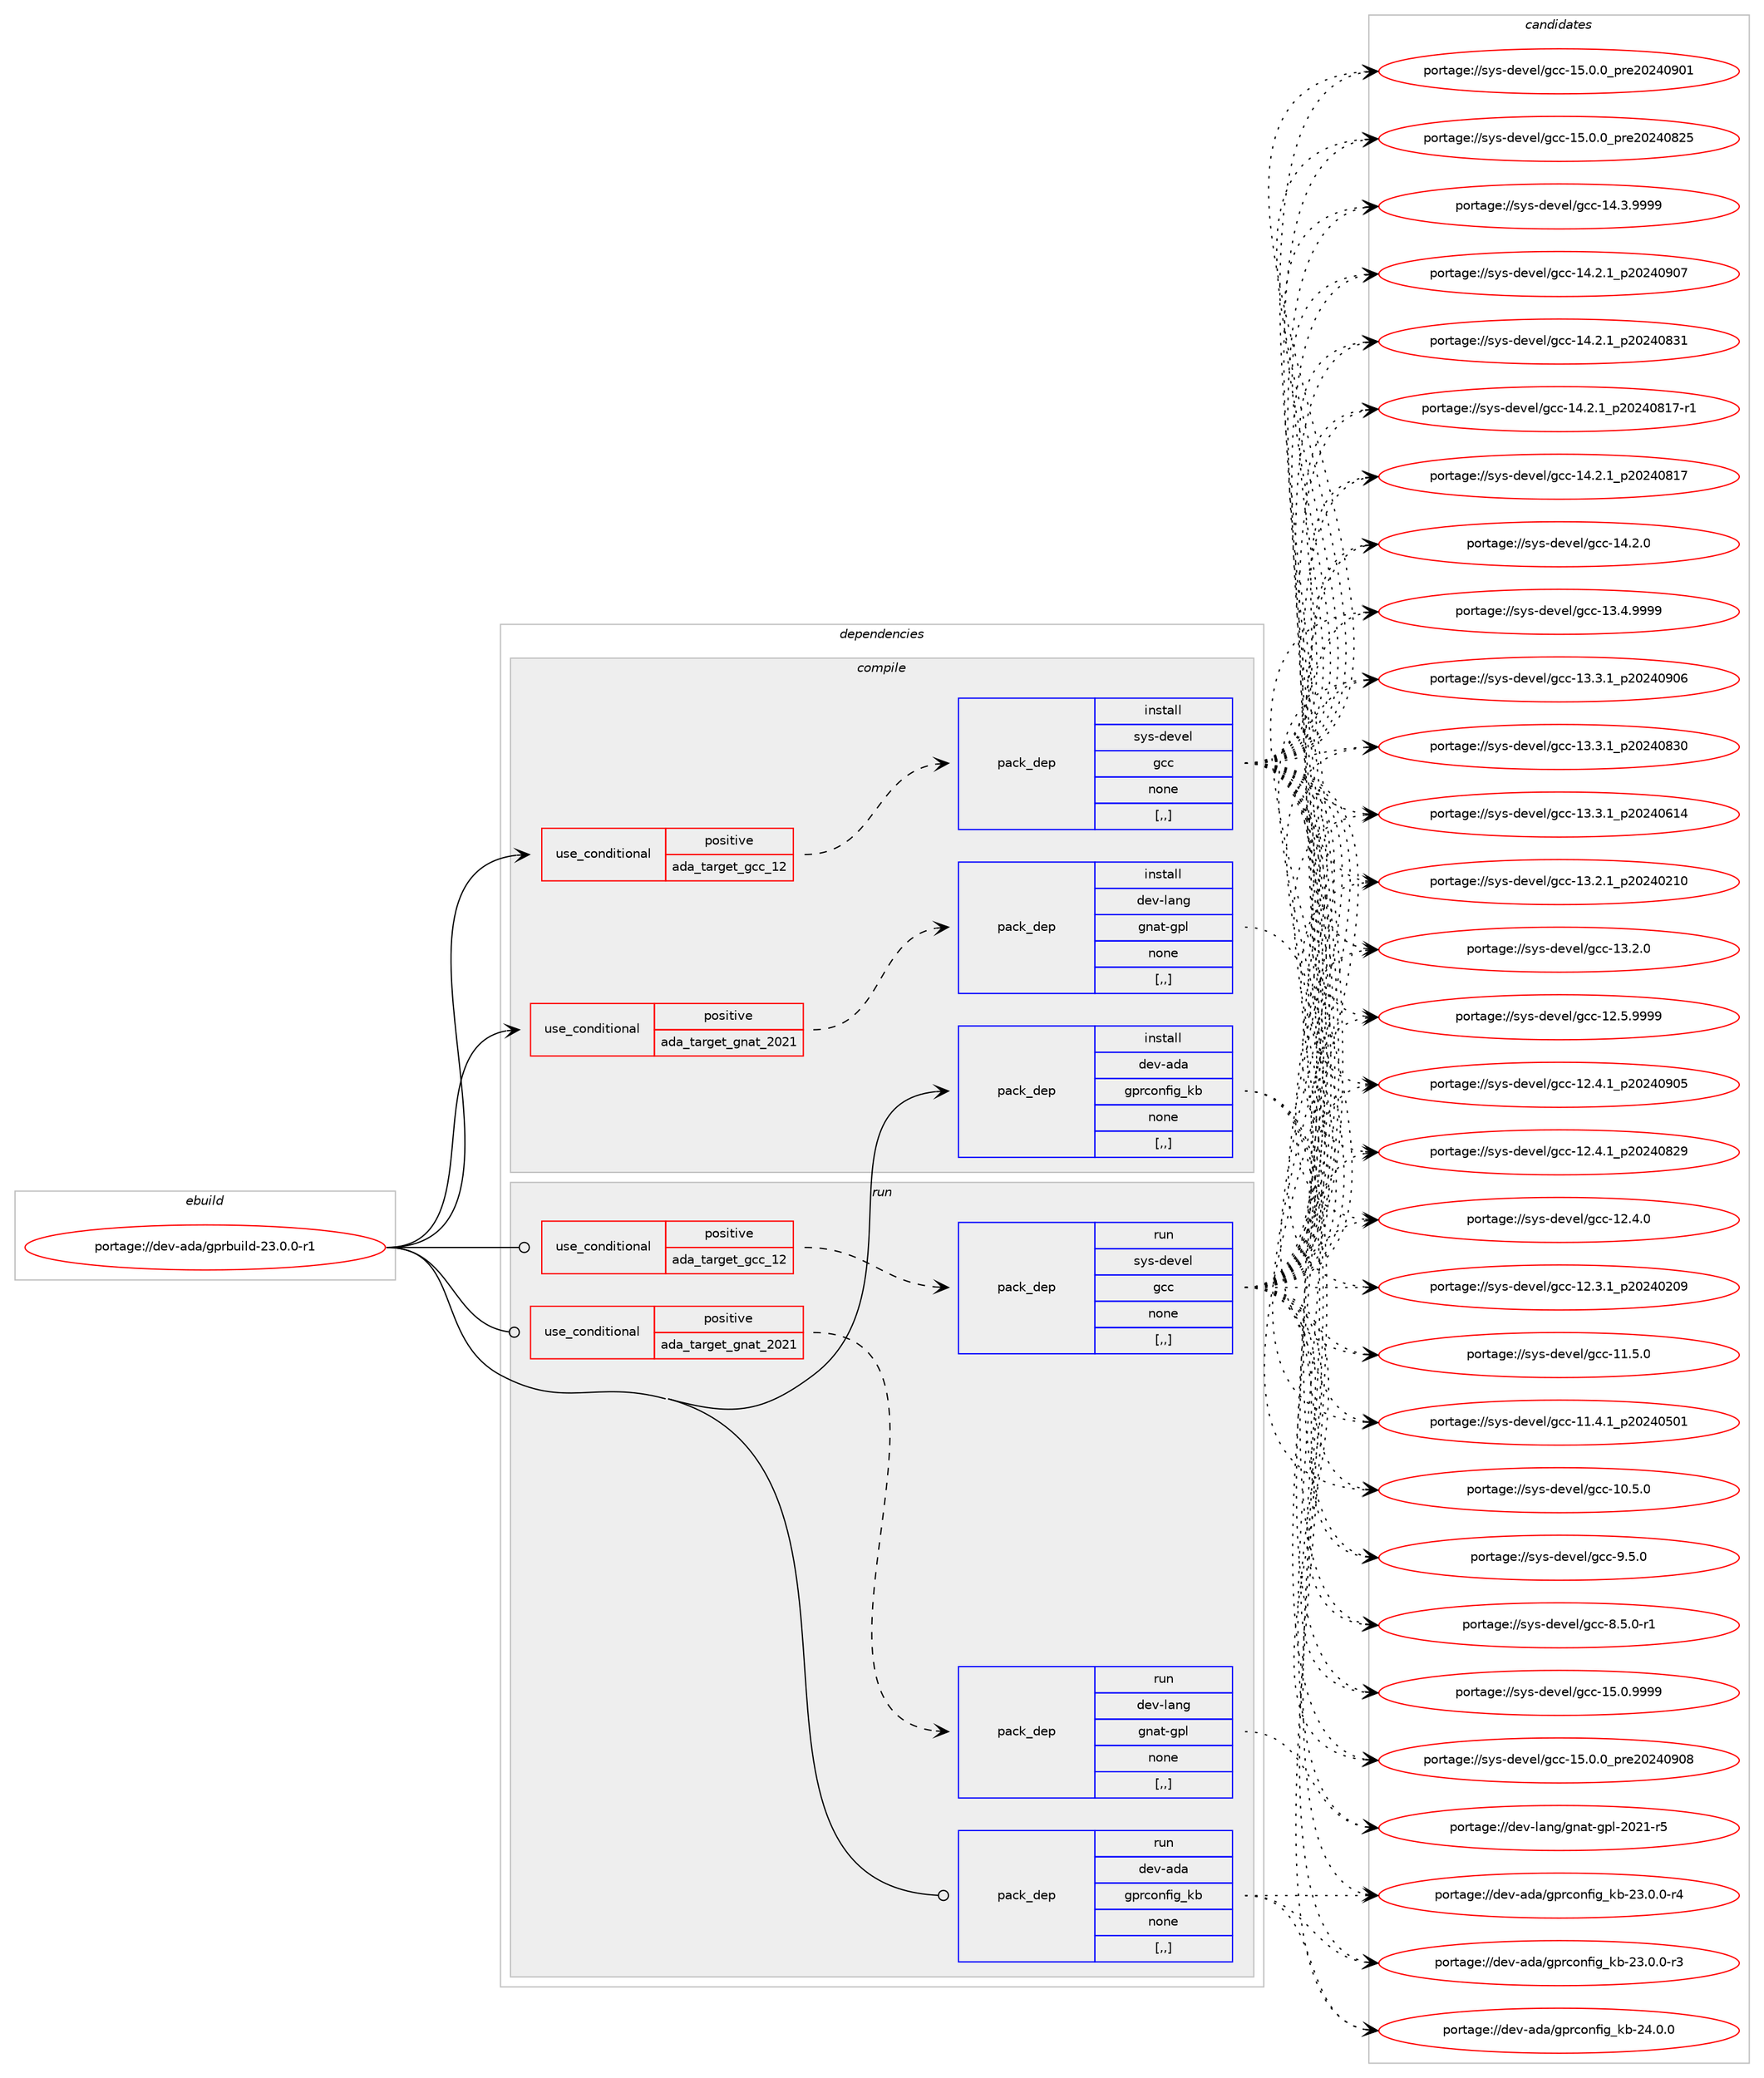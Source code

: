 digraph prolog {

# *************
# Graph options
# *************

newrank=true;
concentrate=true;
compound=true;
graph [rankdir=LR,fontname=Helvetica,fontsize=10,ranksep=1.5];#, ranksep=2.5, nodesep=0.2];
edge  [arrowhead=vee];
node  [fontname=Helvetica,fontsize=10];

# **********
# The ebuild
# **********

subgraph cluster_leftcol {
color=gray;
label=<<i>ebuild</i>>;
id [label="portage://dev-ada/gprbuild-23.0.0-r1", color=red, width=4, href="../dev-ada/gprbuild-23.0.0-r1.svg"];
}

# ****************
# The dependencies
# ****************

subgraph cluster_midcol {
color=gray;
label=<<i>dependencies</i>>;
subgraph cluster_compile {
fillcolor="#eeeeee";
style=filled;
label=<<i>compile</i>>;
subgraph cond146410 {
dependency557347 [label=<<TABLE BORDER="0" CELLBORDER="1" CELLSPACING="0" CELLPADDING="4"><TR><TD ROWSPAN="3" CELLPADDING="10">use_conditional</TD></TR><TR><TD>positive</TD></TR><TR><TD>ada_target_gcc_12</TD></TR></TABLE>>, shape=none, color=red];
subgraph pack406415 {
dependency557348 [label=<<TABLE BORDER="0" CELLBORDER="1" CELLSPACING="0" CELLPADDING="4" WIDTH="220"><TR><TD ROWSPAN="6" CELLPADDING="30">pack_dep</TD></TR><TR><TD WIDTH="110">install</TD></TR><TR><TD>sys-devel</TD></TR><TR><TD>gcc</TD></TR><TR><TD>none</TD></TR><TR><TD>[,,]</TD></TR></TABLE>>, shape=none, color=blue];
}
dependency557347:e -> dependency557348:w [weight=20,style="dashed",arrowhead="vee"];
}
id:e -> dependency557347:w [weight=20,style="solid",arrowhead="vee"];
subgraph cond146411 {
dependency557349 [label=<<TABLE BORDER="0" CELLBORDER="1" CELLSPACING="0" CELLPADDING="4"><TR><TD ROWSPAN="3" CELLPADDING="10">use_conditional</TD></TR><TR><TD>positive</TD></TR><TR><TD>ada_target_gnat_2021</TD></TR></TABLE>>, shape=none, color=red];
subgraph pack406416 {
dependency557350 [label=<<TABLE BORDER="0" CELLBORDER="1" CELLSPACING="0" CELLPADDING="4" WIDTH="220"><TR><TD ROWSPAN="6" CELLPADDING="30">pack_dep</TD></TR><TR><TD WIDTH="110">install</TD></TR><TR><TD>dev-lang</TD></TR><TR><TD>gnat-gpl</TD></TR><TR><TD>none</TD></TR><TR><TD>[,,]</TD></TR></TABLE>>, shape=none, color=blue];
}
dependency557349:e -> dependency557350:w [weight=20,style="dashed",arrowhead="vee"];
}
id:e -> dependency557349:w [weight=20,style="solid",arrowhead="vee"];
subgraph pack406417 {
dependency557351 [label=<<TABLE BORDER="0" CELLBORDER="1" CELLSPACING="0" CELLPADDING="4" WIDTH="220"><TR><TD ROWSPAN="6" CELLPADDING="30">pack_dep</TD></TR><TR><TD WIDTH="110">install</TD></TR><TR><TD>dev-ada</TD></TR><TR><TD>gprconfig_kb</TD></TR><TR><TD>none</TD></TR><TR><TD>[,,]</TD></TR></TABLE>>, shape=none, color=blue];
}
id:e -> dependency557351:w [weight=20,style="solid",arrowhead="vee"];
}
subgraph cluster_compileandrun {
fillcolor="#eeeeee";
style=filled;
label=<<i>compile and run</i>>;
}
subgraph cluster_run {
fillcolor="#eeeeee";
style=filled;
label=<<i>run</i>>;
subgraph cond146412 {
dependency557352 [label=<<TABLE BORDER="0" CELLBORDER="1" CELLSPACING="0" CELLPADDING="4"><TR><TD ROWSPAN="3" CELLPADDING="10">use_conditional</TD></TR><TR><TD>positive</TD></TR><TR><TD>ada_target_gcc_12</TD></TR></TABLE>>, shape=none, color=red];
subgraph pack406418 {
dependency557353 [label=<<TABLE BORDER="0" CELLBORDER="1" CELLSPACING="0" CELLPADDING="4" WIDTH="220"><TR><TD ROWSPAN="6" CELLPADDING="30">pack_dep</TD></TR><TR><TD WIDTH="110">run</TD></TR><TR><TD>sys-devel</TD></TR><TR><TD>gcc</TD></TR><TR><TD>none</TD></TR><TR><TD>[,,]</TD></TR></TABLE>>, shape=none, color=blue];
}
dependency557352:e -> dependency557353:w [weight=20,style="dashed",arrowhead="vee"];
}
id:e -> dependency557352:w [weight=20,style="solid",arrowhead="odot"];
subgraph cond146413 {
dependency557354 [label=<<TABLE BORDER="0" CELLBORDER="1" CELLSPACING="0" CELLPADDING="4"><TR><TD ROWSPAN="3" CELLPADDING="10">use_conditional</TD></TR><TR><TD>positive</TD></TR><TR><TD>ada_target_gnat_2021</TD></TR></TABLE>>, shape=none, color=red];
subgraph pack406419 {
dependency557355 [label=<<TABLE BORDER="0" CELLBORDER="1" CELLSPACING="0" CELLPADDING="4" WIDTH="220"><TR><TD ROWSPAN="6" CELLPADDING="30">pack_dep</TD></TR><TR><TD WIDTH="110">run</TD></TR><TR><TD>dev-lang</TD></TR><TR><TD>gnat-gpl</TD></TR><TR><TD>none</TD></TR><TR><TD>[,,]</TD></TR></TABLE>>, shape=none, color=blue];
}
dependency557354:e -> dependency557355:w [weight=20,style="dashed",arrowhead="vee"];
}
id:e -> dependency557354:w [weight=20,style="solid",arrowhead="odot"];
subgraph pack406420 {
dependency557356 [label=<<TABLE BORDER="0" CELLBORDER="1" CELLSPACING="0" CELLPADDING="4" WIDTH="220"><TR><TD ROWSPAN="6" CELLPADDING="30">pack_dep</TD></TR><TR><TD WIDTH="110">run</TD></TR><TR><TD>dev-ada</TD></TR><TR><TD>gprconfig_kb</TD></TR><TR><TD>none</TD></TR><TR><TD>[,,]</TD></TR></TABLE>>, shape=none, color=blue];
}
id:e -> dependency557356:w [weight=20,style="solid",arrowhead="odot"];
}
}

# **************
# The candidates
# **************

subgraph cluster_choices {
rank=same;
color=gray;
label=<<i>candidates</i>>;

subgraph choice406415 {
color=black;
nodesep=1;
choice1151211154510010111810110847103999945495346484657575757 [label="portage://sys-devel/gcc-15.0.9999", color=red, width=4,href="../sys-devel/gcc-15.0.9999.svg"];
choice1151211154510010111810110847103999945495346484648951121141015048505248574856 [label="portage://sys-devel/gcc-15.0.0_pre20240908", color=red, width=4,href="../sys-devel/gcc-15.0.0_pre20240908.svg"];
choice1151211154510010111810110847103999945495346484648951121141015048505248574849 [label="portage://sys-devel/gcc-15.0.0_pre20240901", color=red, width=4,href="../sys-devel/gcc-15.0.0_pre20240901.svg"];
choice1151211154510010111810110847103999945495346484648951121141015048505248565053 [label="portage://sys-devel/gcc-15.0.0_pre20240825", color=red, width=4,href="../sys-devel/gcc-15.0.0_pre20240825.svg"];
choice1151211154510010111810110847103999945495246514657575757 [label="portage://sys-devel/gcc-14.3.9999", color=red, width=4,href="../sys-devel/gcc-14.3.9999.svg"];
choice1151211154510010111810110847103999945495246504649951125048505248574855 [label="portage://sys-devel/gcc-14.2.1_p20240907", color=red, width=4,href="../sys-devel/gcc-14.2.1_p20240907.svg"];
choice1151211154510010111810110847103999945495246504649951125048505248565149 [label="portage://sys-devel/gcc-14.2.1_p20240831", color=red, width=4,href="../sys-devel/gcc-14.2.1_p20240831.svg"];
choice11512111545100101118101108471039999454952465046499511250485052485649554511449 [label="portage://sys-devel/gcc-14.2.1_p20240817-r1", color=red, width=4,href="../sys-devel/gcc-14.2.1_p20240817-r1.svg"];
choice1151211154510010111810110847103999945495246504649951125048505248564955 [label="portage://sys-devel/gcc-14.2.1_p20240817", color=red, width=4,href="../sys-devel/gcc-14.2.1_p20240817.svg"];
choice1151211154510010111810110847103999945495246504648 [label="portage://sys-devel/gcc-14.2.0", color=red, width=4,href="../sys-devel/gcc-14.2.0.svg"];
choice1151211154510010111810110847103999945495146524657575757 [label="portage://sys-devel/gcc-13.4.9999", color=red, width=4,href="../sys-devel/gcc-13.4.9999.svg"];
choice1151211154510010111810110847103999945495146514649951125048505248574854 [label="portage://sys-devel/gcc-13.3.1_p20240906", color=red, width=4,href="../sys-devel/gcc-13.3.1_p20240906.svg"];
choice1151211154510010111810110847103999945495146514649951125048505248565148 [label="portage://sys-devel/gcc-13.3.1_p20240830", color=red, width=4,href="../sys-devel/gcc-13.3.1_p20240830.svg"];
choice1151211154510010111810110847103999945495146514649951125048505248544952 [label="portage://sys-devel/gcc-13.3.1_p20240614", color=red, width=4,href="../sys-devel/gcc-13.3.1_p20240614.svg"];
choice1151211154510010111810110847103999945495146504649951125048505248504948 [label="portage://sys-devel/gcc-13.2.1_p20240210", color=red, width=4,href="../sys-devel/gcc-13.2.1_p20240210.svg"];
choice1151211154510010111810110847103999945495146504648 [label="portage://sys-devel/gcc-13.2.0", color=red, width=4,href="../sys-devel/gcc-13.2.0.svg"];
choice1151211154510010111810110847103999945495046534657575757 [label="portage://sys-devel/gcc-12.5.9999", color=red, width=4,href="../sys-devel/gcc-12.5.9999.svg"];
choice1151211154510010111810110847103999945495046524649951125048505248574853 [label="portage://sys-devel/gcc-12.4.1_p20240905", color=red, width=4,href="../sys-devel/gcc-12.4.1_p20240905.svg"];
choice1151211154510010111810110847103999945495046524649951125048505248565057 [label="portage://sys-devel/gcc-12.4.1_p20240829", color=red, width=4,href="../sys-devel/gcc-12.4.1_p20240829.svg"];
choice1151211154510010111810110847103999945495046524648 [label="portage://sys-devel/gcc-12.4.0", color=red, width=4,href="../sys-devel/gcc-12.4.0.svg"];
choice1151211154510010111810110847103999945495046514649951125048505248504857 [label="portage://sys-devel/gcc-12.3.1_p20240209", color=red, width=4,href="../sys-devel/gcc-12.3.1_p20240209.svg"];
choice1151211154510010111810110847103999945494946534648 [label="portage://sys-devel/gcc-11.5.0", color=red, width=4,href="../sys-devel/gcc-11.5.0.svg"];
choice1151211154510010111810110847103999945494946524649951125048505248534849 [label="portage://sys-devel/gcc-11.4.1_p20240501", color=red, width=4,href="../sys-devel/gcc-11.4.1_p20240501.svg"];
choice1151211154510010111810110847103999945494846534648 [label="portage://sys-devel/gcc-10.5.0", color=red, width=4,href="../sys-devel/gcc-10.5.0.svg"];
choice11512111545100101118101108471039999455746534648 [label="portage://sys-devel/gcc-9.5.0", color=red, width=4,href="../sys-devel/gcc-9.5.0.svg"];
choice115121115451001011181011084710399994556465346484511449 [label="portage://sys-devel/gcc-8.5.0-r1", color=red, width=4,href="../sys-devel/gcc-8.5.0-r1.svg"];
dependency557348:e -> choice1151211154510010111810110847103999945495346484657575757:w [style=dotted,weight="100"];
dependency557348:e -> choice1151211154510010111810110847103999945495346484648951121141015048505248574856:w [style=dotted,weight="100"];
dependency557348:e -> choice1151211154510010111810110847103999945495346484648951121141015048505248574849:w [style=dotted,weight="100"];
dependency557348:e -> choice1151211154510010111810110847103999945495346484648951121141015048505248565053:w [style=dotted,weight="100"];
dependency557348:e -> choice1151211154510010111810110847103999945495246514657575757:w [style=dotted,weight="100"];
dependency557348:e -> choice1151211154510010111810110847103999945495246504649951125048505248574855:w [style=dotted,weight="100"];
dependency557348:e -> choice1151211154510010111810110847103999945495246504649951125048505248565149:w [style=dotted,weight="100"];
dependency557348:e -> choice11512111545100101118101108471039999454952465046499511250485052485649554511449:w [style=dotted,weight="100"];
dependency557348:e -> choice1151211154510010111810110847103999945495246504649951125048505248564955:w [style=dotted,weight="100"];
dependency557348:e -> choice1151211154510010111810110847103999945495246504648:w [style=dotted,weight="100"];
dependency557348:e -> choice1151211154510010111810110847103999945495146524657575757:w [style=dotted,weight="100"];
dependency557348:e -> choice1151211154510010111810110847103999945495146514649951125048505248574854:w [style=dotted,weight="100"];
dependency557348:e -> choice1151211154510010111810110847103999945495146514649951125048505248565148:w [style=dotted,weight="100"];
dependency557348:e -> choice1151211154510010111810110847103999945495146514649951125048505248544952:w [style=dotted,weight="100"];
dependency557348:e -> choice1151211154510010111810110847103999945495146504649951125048505248504948:w [style=dotted,weight="100"];
dependency557348:e -> choice1151211154510010111810110847103999945495146504648:w [style=dotted,weight="100"];
dependency557348:e -> choice1151211154510010111810110847103999945495046534657575757:w [style=dotted,weight="100"];
dependency557348:e -> choice1151211154510010111810110847103999945495046524649951125048505248574853:w [style=dotted,weight="100"];
dependency557348:e -> choice1151211154510010111810110847103999945495046524649951125048505248565057:w [style=dotted,weight="100"];
dependency557348:e -> choice1151211154510010111810110847103999945495046524648:w [style=dotted,weight="100"];
dependency557348:e -> choice1151211154510010111810110847103999945495046514649951125048505248504857:w [style=dotted,weight="100"];
dependency557348:e -> choice1151211154510010111810110847103999945494946534648:w [style=dotted,weight="100"];
dependency557348:e -> choice1151211154510010111810110847103999945494946524649951125048505248534849:w [style=dotted,weight="100"];
dependency557348:e -> choice1151211154510010111810110847103999945494846534648:w [style=dotted,weight="100"];
dependency557348:e -> choice11512111545100101118101108471039999455746534648:w [style=dotted,weight="100"];
dependency557348:e -> choice115121115451001011181011084710399994556465346484511449:w [style=dotted,weight="100"];
}
subgraph choice406416 {
color=black;
nodesep=1;
choice100101118451089711010347103110971164510311210845504850494511453 [label="portage://dev-lang/gnat-gpl-2021-r5", color=red, width=4,href="../dev-lang/gnat-gpl-2021-r5.svg"];
dependency557350:e -> choice100101118451089711010347103110971164510311210845504850494511453:w [style=dotted,weight="100"];
}
subgraph choice406417 {
color=black;
nodesep=1;
choice1001011184597100974710311211499111110102105103951079845505246484648 [label="portage://dev-ada/gprconfig_kb-24.0.0", color=red, width=4,href="../dev-ada/gprconfig_kb-24.0.0.svg"];
choice10010111845971009747103112114991111101021051039510798455051464846484511452 [label="portage://dev-ada/gprconfig_kb-23.0.0-r4", color=red, width=4,href="../dev-ada/gprconfig_kb-23.0.0-r4.svg"];
choice10010111845971009747103112114991111101021051039510798455051464846484511451 [label="portage://dev-ada/gprconfig_kb-23.0.0-r3", color=red, width=4,href="../dev-ada/gprconfig_kb-23.0.0-r3.svg"];
dependency557351:e -> choice1001011184597100974710311211499111110102105103951079845505246484648:w [style=dotted,weight="100"];
dependency557351:e -> choice10010111845971009747103112114991111101021051039510798455051464846484511452:w [style=dotted,weight="100"];
dependency557351:e -> choice10010111845971009747103112114991111101021051039510798455051464846484511451:w [style=dotted,weight="100"];
}
subgraph choice406418 {
color=black;
nodesep=1;
choice1151211154510010111810110847103999945495346484657575757 [label="portage://sys-devel/gcc-15.0.9999", color=red, width=4,href="../sys-devel/gcc-15.0.9999.svg"];
choice1151211154510010111810110847103999945495346484648951121141015048505248574856 [label="portage://sys-devel/gcc-15.0.0_pre20240908", color=red, width=4,href="../sys-devel/gcc-15.0.0_pre20240908.svg"];
choice1151211154510010111810110847103999945495346484648951121141015048505248574849 [label="portage://sys-devel/gcc-15.0.0_pre20240901", color=red, width=4,href="../sys-devel/gcc-15.0.0_pre20240901.svg"];
choice1151211154510010111810110847103999945495346484648951121141015048505248565053 [label="portage://sys-devel/gcc-15.0.0_pre20240825", color=red, width=4,href="../sys-devel/gcc-15.0.0_pre20240825.svg"];
choice1151211154510010111810110847103999945495246514657575757 [label="portage://sys-devel/gcc-14.3.9999", color=red, width=4,href="../sys-devel/gcc-14.3.9999.svg"];
choice1151211154510010111810110847103999945495246504649951125048505248574855 [label="portage://sys-devel/gcc-14.2.1_p20240907", color=red, width=4,href="../sys-devel/gcc-14.2.1_p20240907.svg"];
choice1151211154510010111810110847103999945495246504649951125048505248565149 [label="portage://sys-devel/gcc-14.2.1_p20240831", color=red, width=4,href="../sys-devel/gcc-14.2.1_p20240831.svg"];
choice11512111545100101118101108471039999454952465046499511250485052485649554511449 [label="portage://sys-devel/gcc-14.2.1_p20240817-r1", color=red, width=4,href="../sys-devel/gcc-14.2.1_p20240817-r1.svg"];
choice1151211154510010111810110847103999945495246504649951125048505248564955 [label="portage://sys-devel/gcc-14.2.1_p20240817", color=red, width=4,href="../sys-devel/gcc-14.2.1_p20240817.svg"];
choice1151211154510010111810110847103999945495246504648 [label="portage://sys-devel/gcc-14.2.0", color=red, width=4,href="../sys-devel/gcc-14.2.0.svg"];
choice1151211154510010111810110847103999945495146524657575757 [label="portage://sys-devel/gcc-13.4.9999", color=red, width=4,href="../sys-devel/gcc-13.4.9999.svg"];
choice1151211154510010111810110847103999945495146514649951125048505248574854 [label="portage://sys-devel/gcc-13.3.1_p20240906", color=red, width=4,href="../sys-devel/gcc-13.3.1_p20240906.svg"];
choice1151211154510010111810110847103999945495146514649951125048505248565148 [label="portage://sys-devel/gcc-13.3.1_p20240830", color=red, width=4,href="../sys-devel/gcc-13.3.1_p20240830.svg"];
choice1151211154510010111810110847103999945495146514649951125048505248544952 [label="portage://sys-devel/gcc-13.3.1_p20240614", color=red, width=4,href="../sys-devel/gcc-13.3.1_p20240614.svg"];
choice1151211154510010111810110847103999945495146504649951125048505248504948 [label="portage://sys-devel/gcc-13.2.1_p20240210", color=red, width=4,href="../sys-devel/gcc-13.2.1_p20240210.svg"];
choice1151211154510010111810110847103999945495146504648 [label="portage://sys-devel/gcc-13.2.0", color=red, width=4,href="../sys-devel/gcc-13.2.0.svg"];
choice1151211154510010111810110847103999945495046534657575757 [label="portage://sys-devel/gcc-12.5.9999", color=red, width=4,href="../sys-devel/gcc-12.5.9999.svg"];
choice1151211154510010111810110847103999945495046524649951125048505248574853 [label="portage://sys-devel/gcc-12.4.1_p20240905", color=red, width=4,href="../sys-devel/gcc-12.4.1_p20240905.svg"];
choice1151211154510010111810110847103999945495046524649951125048505248565057 [label="portage://sys-devel/gcc-12.4.1_p20240829", color=red, width=4,href="../sys-devel/gcc-12.4.1_p20240829.svg"];
choice1151211154510010111810110847103999945495046524648 [label="portage://sys-devel/gcc-12.4.0", color=red, width=4,href="../sys-devel/gcc-12.4.0.svg"];
choice1151211154510010111810110847103999945495046514649951125048505248504857 [label="portage://sys-devel/gcc-12.3.1_p20240209", color=red, width=4,href="../sys-devel/gcc-12.3.1_p20240209.svg"];
choice1151211154510010111810110847103999945494946534648 [label="portage://sys-devel/gcc-11.5.0", color=red, width=4,href="../sys-devel/gcc-11.5.0.svg"];
choice1151211154510010111810110847103999945494946524649951125048505248534849 [label="portage://sys-devel/gcc-11.4.1_p20240501", color=red, width=4,href="../sys-devel/gcc-11.4.1_p20240501.svg"];
choice1151211154510010111810110847103999945494846534648 [label="portage://sys-devel/gcc-10.5.0", color=red, width=4,href="../sys-devel/gcc-10.5.0.svg"];
choice11512111545100101118101108471039999455746534648 [label="portage://sys-devel/gcc-9.5.0", color=red, width=4,href="../sys-devel/gcc-9.5.0.svg"];
choice115121115451001011181011084710399994556465346484511449 [label="portage://sys-devel/gcc-8.5.0-r1", color=red, width=4,href="../sys-devel/gcc-8.5.0-r1.svg"];
dependency557353:e -> choice1151211154510010111810110847103999945495346484657575757:w [style=dotted,weight="100"];
dependency557353:e -> choice1151211154510010111810110847103999945495346484648951121141015048505248574856:w [style=dotted,weight="100"];
dependency557353:e -> choice1151211154510010111810110847103999945495346484648951121141015048505248574849:w [style=dotted,weight="100"];
dependency557353:e -> choice1151211154510010111810110847103999945495346484648951121141015048505248565053:w [style=dotted,weight="100"];
dependency557353:e -> choice1151211154510010111810110847103999945495246514657575757:w [style=dotted,weight="100"];
dependency557353:e -> choice1151211154510010111810110847103999945495246504649951125048505248574855:w [style=dotted,weight="100"];
dependency557353:e -> choice1151211154510010111810110847103999945495246504649951125048505248565149:w [style=dotted,weight="100"];
dependency557353:e -> choice11512111545100101118101108471039999454952465046499511250485052485649554511449:w [style=dotted,weight="100"];
dependency557353:e -> choice1151211154510010111810110847103999945495246504649951125048505248564955:w [style=dotted,weight="100"];
dependency557353:e -> choice1151211154510010111810110847103999945495246504648:w [style=dotted,weight="100"];
dependency557353:e -> choice1151211154510010111810110847103999945495146524657575757:w [style=dotted,weight="100"];
dependency557353:e -> choice1151211154510010111810110847103999945495146514649951125048505248574854:w [style=dotted,weight="100"];
dependency557353:e -> choice1151211154510010111810110847103999945495146514649951125048505248565148:w [style=dotted,weight="100"];
dependency557353:e -> choice1151211154510010111810110847103999945495146514649951125048505248544952:w [style=dotted,weight="100"];
dependency557353:e -> choice1151211154510010111810110847103999945495146504649951125048505248504948:w [style=dotted,weight="100"];
dependency557353:e -> choice1151211154510010111810110847103999945495146504648:w [style=dotted,weight="100"];
dependency557353:e -> choice1151211154510010111810110847103999945495046534657575757:w [style=dotted,weight="100"];
dependency557353:e -> choice1151211154510010111810110847103999945495046524649951125048505248574853:w [style=dotted,weight="100"];
dependency557353:e -> choice1151211154510010111810110847103999945495046524649951125048505248565057:w [style=dotted,weight="100"];
dependency557353:e -> choice1151211154510010111810110847103999945495046524648:w [style=dotted,weight="100"];
dependency557353:e -> choice1151211154510010111810110847103999945495046514649951125048505248504857:w [style=dotted,weight="100"];
dependency557353:e -> choice1151211154510010111810110847103999945494946534648:w [style=dotted,weight="100"];
dependency557353:e -> choice1151211154510010111810110847103999945494946524649951125048505248534849:w [style=dotted,weight="100"];
dependency557353:e -> choice1151211154510010111810110847103999945494846534648:w [style=dotted,weight="100"];
dependency557353:e -> choice11512111545100101118101108471039999455746534648:w [style=dotted,weight="100"];
dependency557353:e -> choice115121115451001011181011084710399994556465346484511449:w [style=dotted,weight="100"];
}
subgraph choice406419 {
color=black;
nodesep=1;
choice100101118451089711010347103110971164510311210845504850494511453 [label="portage://dev-lang/gnat-gpl-2021-r5", color=red, width=4,href="../dev-lang/gnat-gpl-2021-r5.svg"];
dependency557355:e -> choice100101118451089711010347103110971164510311210845504850494511453:w [style=dotted,weight="100"];
}
subgraph choice406420 {
color=black;
nodesep=1;
choice1001011184597100974710311211499111110102105103951079845505246484648 [label="portage://dev-ada/gprconfig_kb-24.0.0", color=red, width=4,href="../dev-ada/gprconfig_kb-24.0.0.svg"];
choice10010111845971009747103112114991111101021051039510798455051464846484511452 [label="portage://dev-ada/gprconfig_kb-23.0.0-r4", color=red, width=4,href="../dev-ada/gprconfig_kb-23.0.0-r4.svg"];
choice10010111845971009747103112114991111101021051039510798455051464846484511451 [label="portage://dev-ada/gprconfig_kb-23.0.0-r3", color=red, width=4,href="../dev-ada/gprconfig_kb-23.0.0-r3.svg"];
dependency557356:e -> choice1001011184597100974710311211499111110102105103951079845505246484648:w [style=dotted,weight="100"];
dependency557356:e -> choice10010111845971009747103112114991111101021051039510798455051464846484511452:w [style=dotted,weight="100"];
dependency557356:e -> choice10010111845971009747103112114991111101021051039510798455051464846484511451:w [style=dotted,weight="100"];
}
}

}
